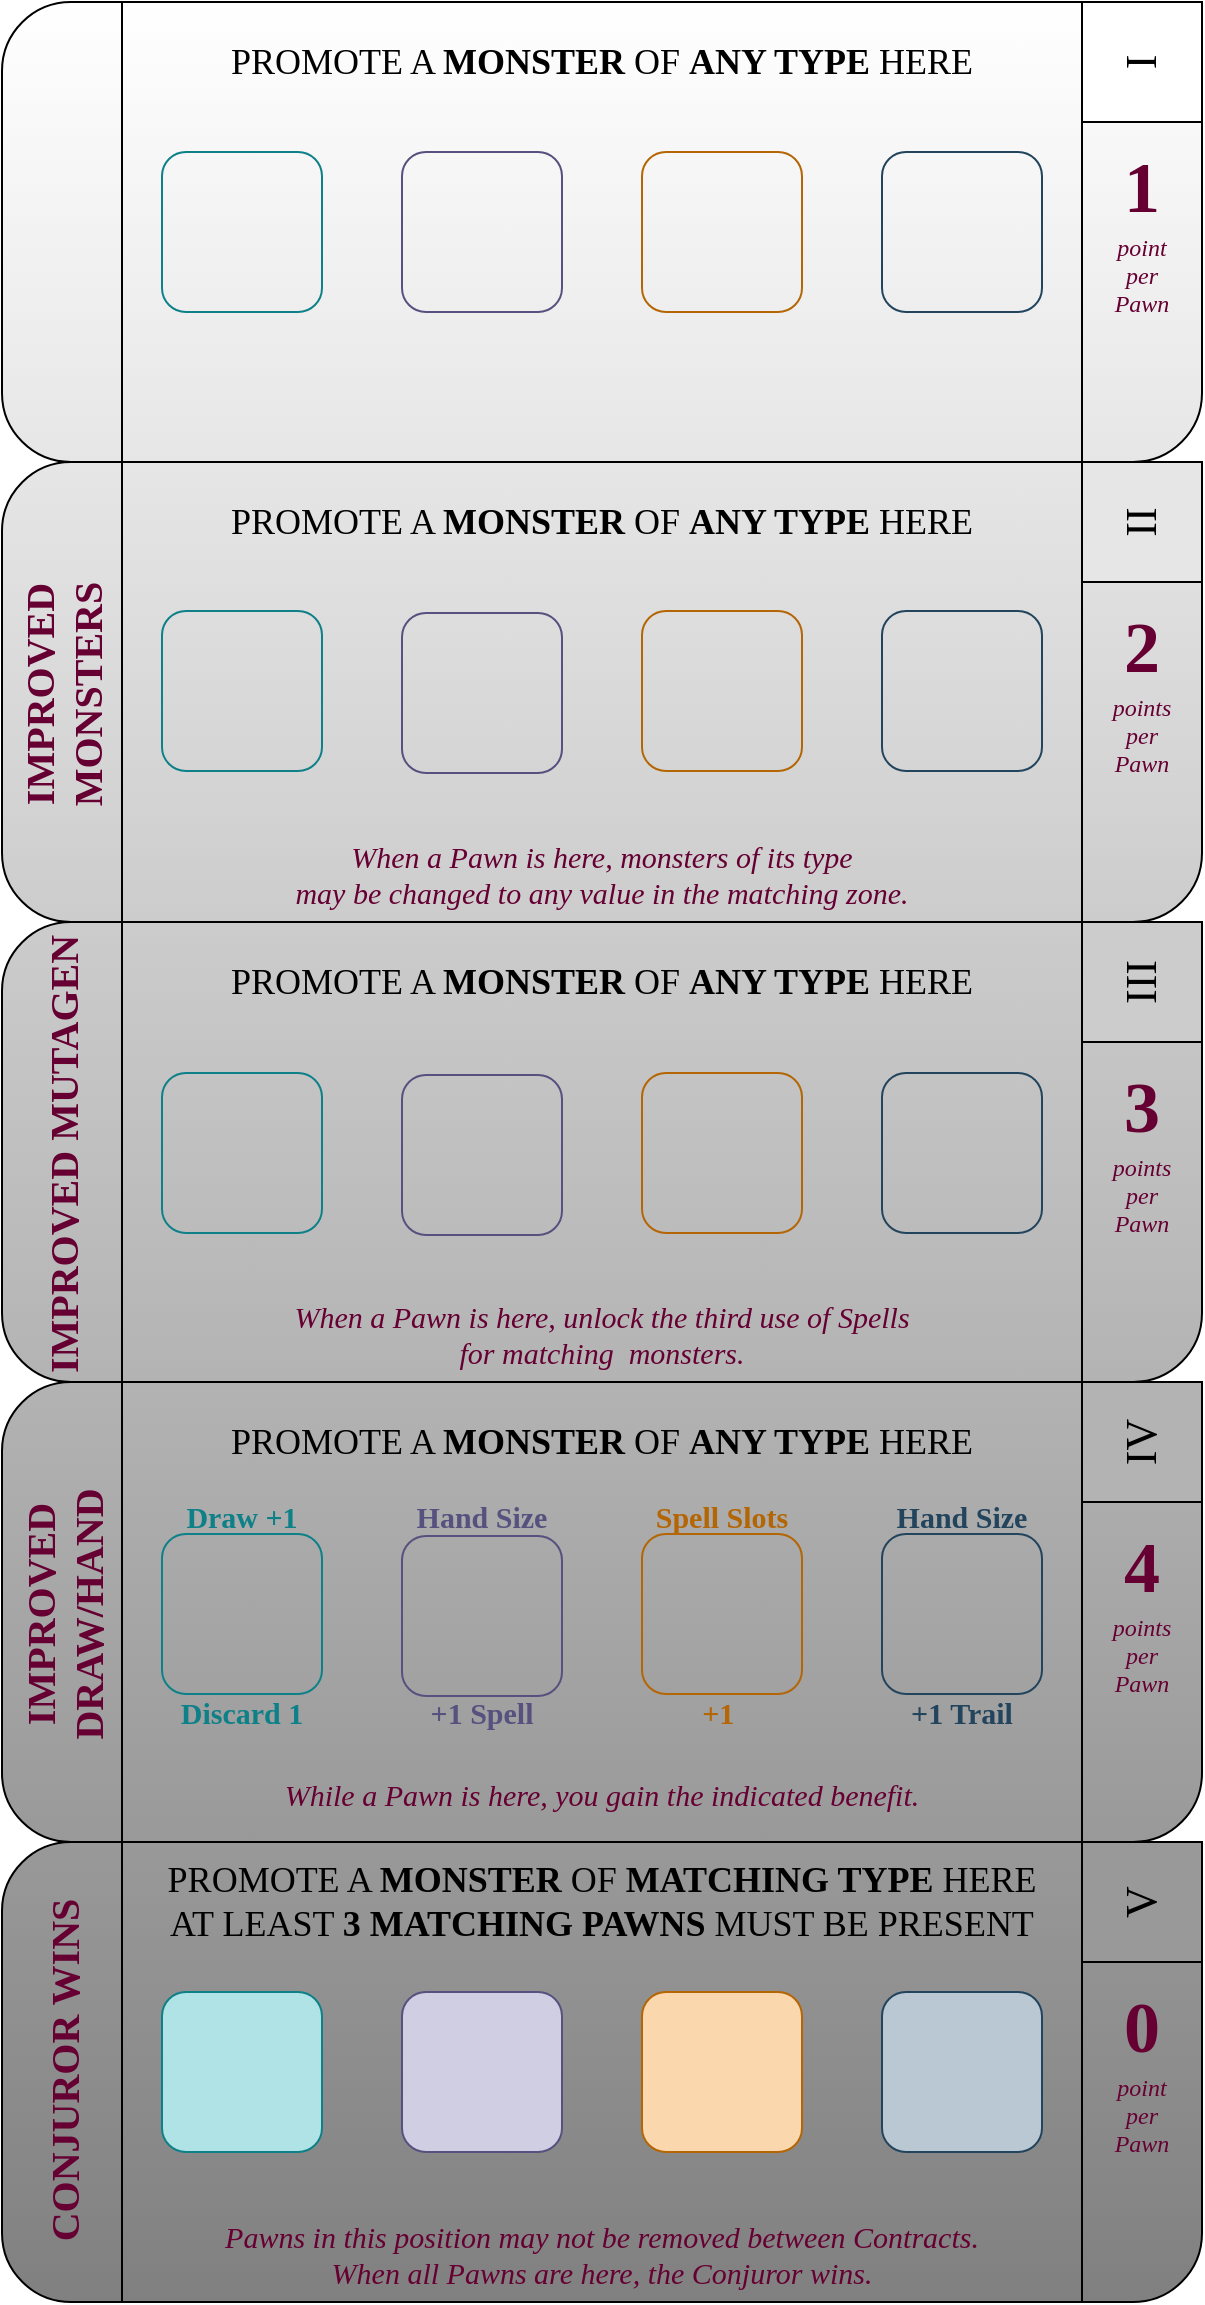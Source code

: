 <mxfile version="20.5.1" type="github">
  <diagram id="prtHgNgQTEPvFCAcTncT" name="Page-1">
    <mxGraphModel dx="1247" dy="710" grid="1" gridSize="10" guides="1" tooltips="1" connect="1" arrows="1" fold="1" page="1" pageScale="1" pageWidth="827" pageHeight="1169" math="0" shadow="0">
      <root>
        <mxCell id="0" />
        <mxCell id="1" parent="0" />
        <mxCell id="g3FacJts447bwH2BUUsu-43" value="" style="shape=process;whiteSpace=wrap;html=1;backgroundOutline=1;rounded=1;gradientColor=#E6E6E6;fillColor=#FFFFFF;strokeColor=default;" parent="1" vertex="1">
          <mxGeometry x="80" y="9" width="600" height="230" as="geometry" />
        </mxCell>
        <mxCell id="g3FacJts447bwH2BUUsu-56" value="" style="shape=process;whiteSpace=wrap;html=1;backgroundOutline=1;rounded=1;gradientColor=#CCCCCC;fillColor=#E6E6E6;strokeColor=default;" parent="1" vertex="1">
          <mxGeometry x="80" y="239" width="600" height="230" as="geometry" />
        </mxCell>
        <mxCell id="g3FacJts447bwH2BUUsu-67" value="" style="shape=process;whiteSpace=wrap;html=1;backgroundOutline=1;rounded=1;fillColor=#CCCCCC;gradientColor=#B3B3B3;strokeColor=default;" parent="1" vertex="1">
          <mxGeometry x="80" y="469" width="600" height="230" as="geometry" />
        </mxCell>
        <mxCell id="g3FacJts447bwH2BUUsu-77" value="" style="shape=process;whiteSpace=wrap;html=1;backgroundOutline=1;fillColor=#B3B3B3;strokeColor=default;rounded=1;gradientColor=#999999;" parent="1" vertex="1">
          <mxGeometry x="80" y="699" width="600" height="230" as="geometry" />
        </mxCell>
        <mxCell id="g3FacJts447bwH2BUUsu-108" value="" style="shape=process;whiteSpace=wrap;html=1;backgroundOutline=1;rounded=1;fillColor=#999999;gradientColor=#808080;strokeColor=default;" parent="1" vertex="1">
          <mxGeometry x="80" y="929" width="600" height="230" as="geometry" />
        </mxCell>
        <mxCell id="g3FacJts447bwH2BUUsu-45" value="" style="rounded=1;whiteSpace=wrap;html=1;aspect=fixed;fillColor=none;strokeColor=#56517e;rounded=1;" parent="1" vertex="1">
          <mxGeometry x="280" y="84" width="80" height="80" as="geometry" />
        </mxCell>
        <mxCell id="g3FacJts447bwH2BUUsu-44" value="" style="rounded=1;whiteSpace=wrap;html=1;aspect=fixed;fillColor=none;strokeColor=#0e8088;rounded=1;" parent="1" vertex="1">
          <mxGeometry x="160" y="84" width="80" height="80" as="geometry" />
        </mxCell>
        <mxCell id="g3FacJts447bwH2BUUsu-46" value="" style="rounded=1;whiteSpace=wrap;html=1;aspect=fixed;fillColor=none;strokeColor=#23445d;rounded=1;" parent="1" vertex="1">
          <mxGeometry x="520" y="84" width="80" height="80" as="geometry" />
        </mxCell>
        <mxCell id="g3FacJts447bwH2BUUsu-47" value="" style="rounded=1;whiteSpace=wrap;html=1;aspect=fixed;fillColor=none;strokeColor=#b46504;rounded=1;" parent="1" vertex="1">
          <mxGeometry x="400" y="84" width="80" height="80" as="geometry" />
        </mxCell>
        <mxCell id="g3FacJts447bwH2BUUsu-59" value="" style="rounded=1;whiteSpace=wrap;html=1;aspect=fixed;fillColor=none;strokeColor=#23445d;rounded=1;fontColor=#23445D;fontFamily=Gentium Book Basic;fontSize=14;fontSource=https%3A%2F%2Ffonts.googleapis.com%2Fcss%3Ffamily%3DGentium%2BBook%2BBasic;fontStyle=0;verticalAlign=middle;" parent="1" vertex="1">
          <mxGeometry x="520" y="313.5" width="80" height="80" as="geometry" />
        </mxCell>
        <mxCell id="g3FacJts447bwH2BUUsu-60" value="" style="rounded=1;whiteSpace=wrap;html=1;aspect=fixed;fillColor=none;strokeColor=#b46504;rounded=1;fontColor=#B46504;fontFamily=Gentium Book Basic;fontSize=14;fontSource=https%3A%2F%2Ffonts.googleapis.com%2Fcss%3Ffamily%3DGentium%2BBook%2BBasic;fontStyle=0;verticalAlign=middle;" parent="1" vertex="1">
          <mxGeometry x="400" y="313.5" width="80" height="80" as="geometry" />
        </mxCell>
        <mxCell id="xXZptcnk_brkqJqVmBfV-121" value="&lt;font style=&quot;font-size: 20px;&quot;&gt;IMPROVED DRAW/HAND&lt;br style=&quot;font-size: 20px;&quot;&gt;&lt;/font&gt;" style="text;html=1;strokeColor=none;fillColor=none;align=center;verticalAlign=middle;whiteSpace=wrap;horizontal=0;fontStyle=1;rounded=0;fontColor=#660033;fontFamily=Gentium Book Basic;fontSource=https%3A%2F%2Ffonts.googleapis.com%2Fcss%3Ffamily%3DGentium%2BBook%2BBasic;fontSize=20;" parent="1" vertex="1">
          <mxGeometry x="80" y="701" width="60" height="229" as="geometry" />
        </mxCell>
        <mxCell id="xXZptcnk_brkqJqVmBfV-132" value="&lt;font style=&quot;font-size: 22px;&quot;&gt;I&lt;/font&gt;" style="whiteSpace=wrap;html=1;aspect=fixed;labelBackgroundColor=none;labelBorderColor=none;fontSize=22;fontColor=#000000;fillColor=#FFFFFF;gradientColor=none;verticalAlign=middle;horizontal=0;fontFamily=Luxurious Roman;fontSource=https%3A%2F%2Ffonts.googleapis.com%2Fcss%3Ffamily%3DLuxurious%2BRoman;fontStyle=0" parent="1" vertex="1">
          <mxGeometry x="620" y="9" width="60" height="60" as="geometry" />
        </mxCell>
        <mxCell id="R0jju0OTF_589DZmGp97-9" value="&lt;font style=&quot;font-size: 20px&quot;&gt;IMPROVED MONSTERS&lt;br style=&quot;font-size: 20px&quot;&gt;&lt;/font&gt;" style="text;html=1;strokeColor=none;fillColor=none;align=center;verticalAlign=middle;whiteSpace=wrap;horizontal=0;fontStyle=1;rounded=0;fontColor=#660033;fontFamily=Gentium Book Basic;fontSource=https%3A%2F%2Ffonts.googleapis.com%2Fcss%3Ffamily%3DGentium%2BBook%2BBasic;fontSize=20;" parent="1" vertex="1">
          <mxGeometry x="80" y="240" width="60" height="230" as="geometry" />
        </mxCell>
        <mxCell id="ZHAniX2luiYQjnmn3kyG-10" value="&lt;font color=&quot;#b46504&quot; style=&quot;font-size: 15px&quot;&gt;+&lt;font face=&quot;Luxurious Roman&quot; data-font-src=&quot;https://fonts.googleapis.com/css?family=Luxurious+Roman&quot;&gt;1&lt;/font&gt;&amp;nbsp;&lt;/font&gt;" style="text;html=1;strokeColor=none;fillColor=none;align=center;verticalAlign=middle;whiteSpace=wrap;rounded=0;fontSize=15;spacingLeft=6;spacingRight=6;fontFamily=Gentium Book Basic;fontSource=https%3A%2F%2Ffonts.googleapis.com%2Fcss%3Ffamily%3DGentium%2BBook%2BBasic;fontStyle=1" parent="1" vertex="1">
          <mxGeometry x="395" y="854" width="90" height="20" as="geometry" />
        </mxCell>
        <mxCell id="ZHAniX2luiYQjnmn3kyG-14" value="&lt;font color=&quot;#660033&quot; style=&quot;font-size: 15px;&quot;&gt;When a Pawn is here, monsters of its type&lt;br&gt;may be&amp;nbsp;changed to any value in the matching zone.&lt;/font&gt;" style="text;html=1;strokeColor=none;fillColor=none;align=center;verticalAlign=middle;whiteSpace=wrap;rounded=0;fontSize=15;spacingLeft=3;spacingRight=3;fontFamily=Georgia;fontStyle=2;" parent="1" vertex="1">
          <mxGeometry x="140" y="430" width="480" height="30" as="geometry" />
        </mxCell>
        <mxCell id="ZHAniX2luiYQjnmn3kyG-29" value="&lt;font color=&quot;#660033&quot;&gt;While a Pawn is here, you gain the indicated benefit.&lt;/font&gt;" style="text;html=1;strokeColor=none;fillColor=none;align=center;verticalAlign=middle;whiteSpace=wrap;rounded=0;fontSize=15;spacingLeft=3;spacingRight=3;fontFamily=Georgia;fontStyle=2" parent="1" vertex="1">
          <mxGeometry x="140" y="890" width="480" height="30" as="geometry" />
        </mxCell>
        <mxCell id="oXEXAH-3kzme5YINiiaa-7" value="&lt;font style=&quot;font-size: 20px;&quot;&gt;IMPROVED MUTAGEN&lt;br style=&quot;font-size: 20px;&quot;&gt;&lt;/font&gt;" style="text;html=1;strokeColor=none;fillColor=none;align=center;verticalAlign=middle;whiteSpace=wrap;horizontal=0;fontStyle=1;rounded=0;fontColor=#660033;fontFamily=Gentium Book Basic;fontSource=https%3A%2F%2Ffonts.googleapis.com%2Fcss%3Ffamily%3DGentium%2BBook%2BBasic;fontSize=20;" parent="1" vertex="1">
          <mxGeometry x="80" y="470" width="60" height="230" as="geometry" />
        </mxCell>
        <mxCell id="oXEXAH-3kzme5YINiiaa-9" value="&lt;span&gt;&lt;font style=&quot;font-size: 36px&quot; face=&quot;Luxurious Roman&quot; data-font-src=&quot;https://fonts.googleapis.com/css?family=Luxurious+Roman&quot;&gt;&lt;b&gt;3&lt;/b&gt;&lt;/font&gt;&lt;br&gt;&lt;i&gt;points&lt;br&gt;per&lt;br&gt;Pawn&lt;/i&gt;&lt;br&gt;&lt;/span&gt;" style="text;html=1;strokeColor=none;fillColor=none;align=center;verticalAlign=middle;whiteSpace=wrap;rounded=0;fontSize=12;fontColor=#660033;labelBackgroundColor=none;fontFamily=Georgia;" parent="1" vertex="1">
          <mxGeometry x="620" y="469" width="60" height="230" as="geometry" />
        </mxCell>
        <mxCell id="oXEXAH-3kzme5YINiiaa-10" value="&lt;span&gt;&lt;font style=&quot;font-size: 36px&quot; face=&quot;Luxurious Roman&quot; data-font-src=&quot;https://fonts.googleapis.com/css?family=Luxurious+Roman&quot;&gt;&lt;b&gt;2&lt;/b&gt;&lt;/font&gt;&lt;br&gt;&lt;i&gt;points&lt;br&gt;per&lt;br&gt;Pawn&lt;/i&gt;&lt;br&gt;&lt;/span&gt;" style="text;html=1;strokeColor=none;fillColor=none;align=center;verticalAlign=middle;whiteSpace=wrap;rounded=0;fontSize=12;fontColor=#660033;labelBackgroundColor=none;fontFamily=Georgia;" parent="1" vertex="1">
          <mxGeometry x="620" y="239" width="60" height="230" as="geometry" />
        </mxCell>
        <mxCell id="oXEXAH-3kzme5YINiiaa-11" value="&lt;span&gt;&lt;span style=&quot;font-size: 36px&quot;&gt;&lt;b&gt;&lt;font face=&quot;Luxurious Roman&quot; data-font-src=&quot;https://fonts.googleapis.com/css?family=Luxurious+Roman&quot;&gt;4&lt;/font&gt;&lt;/b&gt;&lt;/span&gt;&lt;br&gt;&lt;i&gt;points&lt;br&gt;per&lt;br&gt;Pawn&lt;/i&gt;&lt;br&gt;&lt;/span&gt;" style="text;html=1;strokeColor=none;fillColor=none;align=center;verticalAlign=middle;whiteSpace=wrap;rounded=0;fontSize=12;fontColor=#660033;labelBackgroundColor=none;fontFamily=Georgia;" parent="1" vertex="1">
          <mxGeometry x="620" y="699" width="60" height="230" as="geometry" />
        </mxCell>
        <mxCell id="8KatNTizSnMYKGegr9bk-1" value="V" style="whiteSpace=wrap;html=1;aspect=fixed;labelBackgroundColor=none;labelBorderColor=none;fontSize=22;fontColor=#000000;fillColor=#999999;gradientColor=none;verticalAlign=middle;horizontal=0;fontFamily=Luxurious Roman;fontSource=https%3A%2F%2Ffonts.googleapis.com%2Fcss%3Ffamily%3DLuxurious%2BRoman;fontStyle=0" parent="1" vertex="1">
          <mxGeometry x="620" y="929" width="60" height="60" as="geometry" />
        </mxCell>
        <mxCell id="8KatNTizSnMYKGegr9bk-2" value="&lt;font style=&quot;font-size: 22px;&quot;&gt;II&lt;br style=&quot;font-size: 22px;&quot;&gt;&lt;/font&gt;" style="whiteSpace=wrap;html=1;aspect=fixed;labelBackgroundColor=none;labelBorderColor=none;fontSize=22;fontColor=#000000;fillColor=#E6E6E6;gradientColor=none;verticalAlign=middle;horizontal=0;fontFamily=Luxurious Roman;fontSource=https%3A%2F%2Ffonts.googleapis.com%2Fcss%3Ffamily%3DLuxurious%2BRoman;fontStyle=0" parent="1" vertex="1">
          <mxGeometry x="620" y="239" width="60" height="60" as="geometry" />
        </mxCell>
        <mxCell id="8KatNTizSnMYKGegr9bk-3" value="&lt;font style=&quot;font-size: 22px&quot;&gt;III&lt;br style=&quot;font-size: 22px&quot;&gt;&lt;/font&gt;" style="whiteSpace=wrap;html=1;aspect=fixed;labelBackgroundColor=none;labelBorderColor=none;fontSize=22;fontColor=#000000;fillColor=#CCCCCC;gradientColor=none;verticalAlign=middle;horizontal=0;fontFamily=Luxurious Roman;fontSource=https%3A%2F%2Ffonts.googleapis.com%2Fcss%3Ffamily%3DLuxurious%2BRoman;fontStyle=0" parent="1" vertex="1">
          <mxGeometry x="620" y="469" width="60" height="60" as="geometry" />
        </mxCell>
        <mxCell id="8KatNTizSnMYKGegr9bk-4" value="&lt;font style=&quot;font-size: 22px;&quot;&gt;&lt;font style=&quot;font-size: 22px;&quot;&gt;IV&lt;/font&gt;&lt;br style=&quot;font-size: 22px;&quot;&gt;&lt;/font&gt;" style="whiteSpace=wrap;html=1;aspect=fixed;labelBackgroundColor=none;labelBorderColor=none;fontSize=22;fontColor=#000000;fillColor=#B3B3B3;gradientColor=none;verticalAlign=middle;horizontal=0;fontFamily=Luxurious Roman;fontSource=https%3A%2F%2Ffonts.googleapis.com%2Fcss%3Ffamily%3DLuxurious%2BRoman;fontStyle=0" parent="1" vertex="1">
          <mxGeometry x="620" y="699" width="60" height="60" as="geometry" />
        </mxCell>
        <mxCell id="_O27XECYRmZ1K9vp6goM-3" value="&lt;span&gt;&lt;span style=&quot;font-size: 36px&quot;&gt;&lt;b&gt;&lt;font face=&quot;Luxurious Roman&quot; data-font-src=&quot;https://fonts.googleapis.com/css?family=Luxurious+Roman&quot;&gt;1&lt;/font&gt;&lt;/b&gt;&lt;/span&gt;&lt;br&gt;&lt;i&gt;point&lt;br&gt;per&lt;br&gt;Pawn&lt;/i&gt;&lt;br&gt;&lt;/span&gt;" style="text;html=1;strokeColor=none;fillColor=none;align=center;verticalAlign=middle;whiteSpace=wrap;rounded=0;fontSize=12;fontColor=#660033;labelBackgroundColor=none;fontFamily=Georgia;" parent="1" vertex="1">
          <mxGeometry x="620" y="9" width="60" height="230" as="geometry" />
        </mxCell>
        <mxCell id="_O27XECYRmZ1K9vp6goM-4" value="&lt;span style=&quot;font-size: 18px&quot;&gt;PROMOTE A &lt;b&gt;MONSTER&amp;nbsp;&lt;/b&gt;OF &lt;b style=&quot;font-size: 18px&quot;&gt;ANY TYPE&amp;nbsp;&lt;/b&gt;HERE&lt;br style=&quot;font-size: 18px&quot;&gt;&lt;/span&gt;" style="text;html=1;strokeColor=none;fillColor=none;align=center;verticalAlign=middle;whiteSpace=wrap;rounded=1;fontFamily=Gentium Book Basic;fontStyle=0;fontSize=18;fontSource=https%3A%2F%2Ffonts.googleapis.com%2Fcss%3Ffamily%3DGentium%2BBook%2BBasic;" parent="1" vertex="1">
          <mxGeometry x="140" y="24" width="480" height="30" as="geometry" />
        </mxCell>
        <mxCell id="_O27XECYRmZ1K9vp6goM-7" value="&lt;span style=&quot;font-size: 18px&quot;&gt;PROMOTE A &lt;span style=&quot;font-size: 18px;&quot;&gt;&lt;b&gt;MONSTER&lt;/b&gt;&lt;/span&gt;&amp;nbsp;OF &lt;span style=&quot;font-size: 18px;&quot;&gt;&lt;b&gt;MATCHING TYPE&lt;/b&gt;&lt;/span&gt;&amp;nbsp;HERE&lt;br&gt;AT LEAST &lt;b&gt;3 MATCHING PAWNS&lt;/b&gt;&amp;nbsp;MUST BE PRESENT&lt;br style=&quot;font-size: 18px&quot;&gt;&lt;/span&gt;" style="text;html=1;strokeColor=none;fillColor=none;align=center;verticalAlign=middle;whiteSpace=wrap;rounded=1;fontFamily=Gentium Book Basic;fontStyle=0;fontSize=18;fontSource=https%3A%2F%2Ffonts.googleapis.com%2Fcss%3Ffamily%3DGentium%2BBook%2BBasic;" parent="1" vertex="1">
          <mxGeometry x="140" y="944" width="480" height="30" as="geometry" />
        </mxCell>
        <mxCell id="_O27XECYRmZ1K9vp6goM-14" value="&lt;font color=&quot;#660033&quot; style=&quot;font-size: 15px;&quot;&gt;When a Pawn is here, unlock the third use of Spells&lt;br&gt;for matching&amp;nbsp; monsters.&lt;/font&gt;" style="text;html=1;strokeColor=none;fillColor=none;align=center;verticalAlign=middle;whiteSpace=wrap;rounded=0;fontSize=15;spacingLeft=3;spacingRight=3;fontFamily=Georgia;fontStyle=2;" parent="1" vertex="1">
          <mxGeometry x="140" y="660" width="480" height="30" as="geometry" />
        </mxCell>
        <mxCell id="_O27XECYRmZ1K9vp6goM-15" value="&lt;span&gt;&lt;span style=&quot;font-size: 36px&quot;&gt;&lt;b&gt;&lt;font face=&quot;Luxurious Roman&quot; data-font-src=&quot;https://fonts.googleapis.com/css?family=Luxurious+Roman&quot;&gt;0&lt;/font&gt;&lt;/b&gt;&lt;/span&gt;&lt;br&gt;&lt;i&gt;point&lt;br&gt;per&lt;br&gt;Pawn&lt;/i&gt;&lt;br&gt;&lt;/span&gt;" style="text;html=1;strokeColor=none;fillColor=none;align=center;verticalAlign=middle;whiteSpace=wrap;rounded=0;fontSize=12;fontColor=#660033;labelBackgroundColor=none;fontFamily=Georgia;" parent="1" vertex="1">
          <mxGeometry x="620" y="929" width="60" height="230" as="geometry" />
        </mxCell>
        <mxCell id="_O27XECYRmZ1K9vp6goM-16" value="&lt;font color=&quot;#660033&quot;&gt;Pawns in this position may not be removed between Contracts.&lt;br&gt;When all Pawns are here, the Conjuror wins.&lt;/font&gt;" style="text;html=1;strokeColor=none;fillColor=none;align=center;verticalAlign=middle;whiteSpace=wrap;rounded=0;fontSize=15;spacingLeft=3;spacingRight=3;fontFamily=Georgia;fontStyle=2" parent="1" vertex="1">
          <mxGeometry x="140" y="1120" width="480" height="30" as="geometry" />
        </mxCell>
        <mxCell id="_O27XECYRmZ1K9vp6goM-17" value="" style="rounded=1;whiteSpace=wrap;html=1;aspect=fixed;fillColor=#d0cee2;strokeColor=#56517e;rounded=1;" parent="1" vertex="1">
          <mxGeometry x="280" y="1004" width="80" height="80" as="geometry" />
        </mxCell>
        <mxCell id="_O27XECYRmZ1K9vp6goM-18" value="" style="rounded=1;whiteSpace=wrap;html=1;aspect=fixed;fillColor=#b0e3e6;strokeColor=#0e8088;rounded=1;" parent="1" vertex="1">
          <mxGeometry x="160" y="1004" width="80" height="80" as="geometry" />
        </mxCell>
        <mxCell id="_O27XECYRmZ1K9vp6goM-19" value="" style="rounded=1;whiteSpace=wrap;html=1;aspect=fixed;fillColor=#bac8d3;strokeColor=#23445d;rounded=1;" parent="1" vertex="1">
          <mxGeometry x="520" y="1004" width="80" height="80" as="geometry" />
        </mxCell>
        <mxCell id="_O27XECYRmZ1K9vp6goM-20" value="" style="rounded=1;whiteSpace=wrap;html=1;aspect=fixed;fillColor=#fad7ac;strokeColor=#b46504;rounded=1;" parent="1" vertex="1">
          <mxGeometry x="400" y="1004" width="80" height="80" as="geometry" />
        </mxCell>
        <mxCell id="_O27XECYRmZ1K9vp6goM-22" value="&lt;font style=&quot;font-size: 20px;&quot;&gt;CONJUROR WINS&lt;br style=&quot;font-size: 20px;&quot;&gt;&lt;/font&gt;" style="text;html=1;strokeColor=none;fillColor=none;align=center;verticalAlign=middle;whiteSpace=wrap;horizontal=0;fontStyle=1;rounded=0;fontColor=#660033;fontFamily=Gentium Book Basic;fontSource=https%3A%2F%2Ffonts.googleapis.com%2Fcss%3Ffamily%3DGentium%2BBook%2BBasic;fontSize=20;" parent="1" vertex="1">
          <mxGeometry x="80" y="929" width="60" height="229" as="geometry" />
        </mxCell>
        <mxCell id="_O27XECYRmZ1K9vp6goM-23" value="&lt;font color=&quot;#56517e&quot;&gt;+&lt;font face=&quot;Luxurious Roman&quot; data-font-src=&quot;https://fonts.googleapis.com/css?family=Luxurious+Roman&quot;&gt;1&lt;/font&gt;&amp;nbsp;Spell&lt;/font&gt;" style="text;html=1;strokeColor=none;fillColor=none;align=center;verticalAlign=middle;whiteSpace=wrap;rounded=0;fontSize=15;spacingLeft=6;spacingRight=6;fontFamily=Gentium Book Basic;fontSource=https%3A%2F%2Ffonts.googleapis.com%2Fcss%3Ffamily%3DGentium%2BBook%2BBasic;fontStyle=1" parent="1" vertex="1">
          <mxGeometry x="275" y="854" width="90" height="20" as="geometry" />
        </mxCell>
        <mxCell id="_O27XECYRmZ1K9vp6goM-24" value="&lt;font color=&quot;#0e8088&quot;&gt;Draw +1&lt;/font&gt;" style="text;html=1;strokeColor=none;fillColor=none;align=center;verticalAlign=middle;whiteSpace=wrap;rounded=0;fontSize=15;spacingLeft=6;spacingRight=6;fontFamily=Gentium Book Basic;fontSource=https%3A%2F%2Ffonts.googleapis.com%2Fcss%3Ffamily%3DGentium%2BBook%2BBasic;fontStyle=1" parent="1" vertex="1">
          <mxGeometry x="155" y="758" width="90" height="16" as="geometry" />
        </mxCell>
        <mxCell id="_O27XECYRmZ1K9vp6goM-25" value="&lt;font color=&quot;#23445d&quot;&gt;&lt;font data-font-src=&quot;https://fonts.googleapis.com/css?family=Luxurious+Roman&quot;&gt;+&lt;/font&gt;&lt;font data-font-src=&quot;https://fonts.googleapis.com/css?family=Luxurious+Roman&quot; face=&quot;Luxurious Roman&quot;&gt;1 Trail&lt;/font&gt;&lt;/font&gt;" style="text;html=1;strokeColor=none;fillColor=none;align=center;verticalAlign=middle;whiteSpace=wrap;rounded=0;fontSize=15;spacingLeft=6;spacingRight=6;fontFamily=Gentium Book Basic;fontSource=https%3A%2F%2Ffonts.googleapis.com%2Fcss%3Ffamily%3DGentium%2BBook%2BBasic;fontStyle=1" parent="1" vertex="1">
          <mxGeometry x="515" y="854" width="90" height="20" as="geometry" />
        </mxCell>
        <mxCell id="_O27XECYRmZ1K9vp6goM-27" value="&lt;font color=&quot;#56517e&quot;&gt;Hand Size&lt;/font&gt;" style="text;html=1;strokeColor=none;fillColor=none;align=center;verticalAlign=middle;whiteSpace=wrap;rounded=0;fontSize=15;spacingLeft=6;spacingRight=6;fontFamily=Gentium Book Basic;fontSource=https%3A%2F%2Ffonts.googleapis.com%2Fcss%3Ffamily%3DGentium%2BBook%2BBasic;fontStyle=1" parent="1" vertex="1">
          <mxGeometry x="275" y="758" width="90" height="16" as="geometry" />
        </mxCell>
        <mxCell id="_O27XECYRmZ1K9vp6goM-28" value="&lt;font color=&quot;#b46504&quot;&gt;Spell Slots&lt;/font&gt;" style="text;html=1;strokeColor=none;fillColor=none;align=center;verticalAlign=middle;whiteSpace=wrap;rounded=0;fontSize=15;spacingLeft=6;spacingRight=6;fontFamily=Gentium Book Basic;fontSource=https%3A%2F%2Ffonts.googleapis.com%2Fcss%3Ffamily%3DGentium%2BBook%2BBasic;fontStyle=1" parent="1" vertex="1">
          <mxGeometry x="395" y="758" width="90" height="16" as="geometry" />
        </mxCell>
        <mxCell id="_O27XECYRmZ1K9vp6goM-30" value="&lt;font color=&quot;#23445d&quot;&gt;Hand Size&lt;/font&gt;" style="text;html=1;strokeColor=none;fillColor=none;align=center;verticalAlign=middle;whiteSpace=wrap;rounded=0;fontSize=15;spacingLeft=6;spacingRight=6;fontFamily=Gentium Book Basic;fontSource=https%3A%2F%2Ffonts.googleapis.com%2Fcss%3Ffamily%3DGentium%2BBook%2BBasic;fontStyle=1" parent="1" vertex="1">
          <mxGeometry x="515" y="758" width="90" height="16" as="geometry" />
        </mxCell>
        <mxCell id="_O27XECYRmZ1K9vp6goM-32" value="&lt;font color=&quot;#0e8088&quot;&gt;Discard 1&lt;/font&gt;" style="text;html=1;strokeColor=none;fillColor=none;align=center;verticalAlign=middle;whiteSpace=wrap;rounded=0;fontSize=15;spacingLeft=6;spacingRight=6;fontFamily=Gentium Book Basic;fontSource=https%3A%2F%2Ffonts.googleapis.com%2Fcss%3Ffamily%3DGentium%2BBook%2BBasic;fontStyle=1" parent="1" vertex="1">
          <mxGeometry x="155" y="854" width="90" height="20" as="geometry" />
        </mxCell>
        <mxCell id="_O27XECYRmZ1K9vp6goM-33" value="" style="rounded=1;whiteSpace=wrap;html=1;aspect=fixed;fillColor=none;strokeColor=#56517e;rounded=1;fontColor=#56517E;fontFamily=Gentium Book Basic;fontSize=14;fontSource=https%3A%2F%2Ffonts.googleapis.com%2Fcss%3Ffamily%3DGentium%2BBook%2BBasic;fontStyle=0;verticalAlign=middle;" parent="1" vertex="1">
          <mxGeometry x="280" y="314.5" width="80" height="80" as="geometry" />
        </mxCell>
        <mxCell id="_O27XECYRmZ1K9vp6goM-34" value="" style="rounded=1;whiteSpace=wrap;html=1;aspect=fixed;fillColor=none;strokeColor=#0e8088;rounded=1;fontColor=#0E8088;fontFamily=Gentium Book Basic;fontSize=14;fontSource=https%3A%2F%2Ffonts.googleapis.com%2Fcss%3Ffamily%3DGentium%2BBook%2BBasic;fontStyle=0;verticalAlign=middle;" parent="1" vertex="1">
          <mxGeometry x="160" y="313.5" width="80" height="80" as="geometry" />
        </mxCell>
        <mxCell id="N3HB90B6lU-1khJb8GJW-1" value="" style="rounded=1;whiteSpace=wrap;html=1;aspect=fixed;fillColor=none;strokeColor=#23445d;rounded=1;fontColor=#23445D;fontFamily=Gentium Book Basic;fontSize=14;fontSource=https%3A%2F%2Ffonts.googleapis.com%2Fcss%3Ffamily%3DGentium%2BBook%2BBasic;fontStyle=0;verticalAlign=middle;" parent="1" vertex="1">
          <mxGeometry x="520" y="544.5" width="80" height="80" as="geometry" />
        </mxCell>
        <mxCell id="N3HB90B6lU-1khJb8GJW-2" value="" style="rounded=1;whiteSpace=wrap;html=1;aspect=fixed;fillColor=none;strokeColor=#b46504;rounded=1;fontColor=#B46504;fontFamily=Gentium Book Basic;fontSize=14;fontSource=https%3A%2F%2Ffonts.googleapis.com%2Fcss%3Ffamily%3DGentium%2BBook%2BBasic;fontStyle=0;verticalAlign=middle;" parent="1" vertex="1">
          <mxGeometry x="400" y="544.5" width="80" height="80" as="geometry" />
        </mxCell>
        <mxCell id="N3HB90B6lU-1khJb8GJW-3" value="" style="rounded=1;whiteSpace=wrap;html=1;aspect=fixed;fillColor=none;strokeColor=#56517e;rounded=1;fontColor=#56517E;fontFamily=Gentium Book Basic;fontSize=14;fontSource=https%3A%2F%2Ffonts.googleapis.com%2Fcss%3Ffamily%3DGentium%2BBook%2BBasic;fontStyle=0;verticalAlign=middle;" parent="1" vertex="1">
          <mxGeometry x="280" y="545.5" width="80" height="80" as="geometry" />
        </mxCell>
        <mxCell id="N3HB90B6lU-1khJb8GJW-4" value="" style="rounded=1;whiteSpace=wrap;html=1;aspect=fixed;fillColor=none;strokeColor=#0e8088;rounded=1;fontColor=#0E8088;fontFamily=Gentium Book Basic;fontSize=14;fontSource=https%3A%2F%2Ffonts.googleapis.com%2Fcss%3Ffamily%3DGentium%2BBook%2BBasic;fontStyle=0;verticalAlign=middle;" parent="1" vertex="1">
          <mxGeometry x="160" y="544.5" width="80" height="80" as="geometry" />
        </mxCell>
        <mxCell id="4puakNMa-LfbzIZQXIiP-5" value="" style="rounded=1;whiteSpace=wrap;html=1;aspect=fixed;fillColor=none;strokeColor=#23445d;rounded=1;fontColor=#23445D;fontFamily=Gentium Book Basic;fontSize=14;fontSource=https%3A%2F%2Ffonts.googleapis.com%2Fcss%3Ffamily%3DGentium%2BBook%2BBasic;fontStyle=0;verticalAlign=middle;" vertex="1" parent="1">
          <mxGeometry x="520" y="775" width="80" height="80" as="geometry" />
        </mxCell>
        <mxCell id="4puakNMa-LfbzIZQXIiP-6" value="" style="rounded=1;whiteSpace=wrap;html=1;aspect=fixed;fillColor=none;strokeColor=#b46504;rounded=1;fontColor=#B46504;fontFamily=Gentium Book Basic;fontSize=14;fontSource=https%3A%2F%2Ffonts.googleapis.com%2Fcss%3Ffamily%3DGentium%2BBook%2BBasic;fontStyle=0;verticalAlign=middle;" vertex="1" parent="1">
          <mxGeometry x="400" y="775" width="80" height="80" as="geometry" />
        </mxCell>
        <mxCell id="4puakNMa-LfbzIZQXIiP-7" value="" style="rounded=1;whiteSpace=wrap;html=1;aspect=fixed;fillColor=none;strokeColor=#56517e;rounded=1;fontColor=#56517E;fontFamily=Gentium Book Basic;fontSize=14;fontSource=https%3A%2F%2Ffonts.googleapis.com%2Fcss%3Ffamily%3DGentium%2BBook%2BBasic;fontStyle=0;verticalAlign=middle;" vertex="1" parent="1">
          <mxGeometry x="280" y="776" width="80" height="80" as="geometry" />
        </mxCell>
        <mxCell id="4puakNMa-LfbzIZQXIiP-8" value="" style="rounded=1;whiteSpace=wrap;html=1;aspect=fixed;fillColor=none;strokeColor=#0e8088;rounded=1;fontColor=#0E8088;fontFamily=Gentium Book Basic;fontSize=14;fontSource=https%3A%2F%2Ffonts.googleapis.com%2Fcss%3Ffamily%3DGentium%2BBook%2BBasic;fontStyle=0;verticalAlign=middle;" vertex="1" parent="1">
          <mxGeometry x="160" y="775" width="80" height="80" as="geometry" />
        </mxCell>
        <mxCell id="4puakNMa-LfbzIZQXIiP-9" value="&lt;span style=&quot;font-size: 18px&quot;&gt;PROMOTE A &lt;b&gt;MONSTER&amp;nbsp;&lt;/b&gt;OF &lt;b style=&quot;font-size: 18px&quot;&gt;ANY TYPE&amp;nbsp;&lt;/b&gt;HERE&lt;br style=&quot;font-size: 18px&quot;&gt;&lt;/span&gt;" style="text;html=1;strokeColor=none;fillColor=none;align=center;verticalAlign=middle;whiteSpace=wrap;rounded=1;fontFamily=Gentium Book Basic;fontStyle=0;fontSize=18;fontSource=https%3A%2F%2Ffonts.googleapis.com%2Fcss%3Ffamily%3DGentium%2BBook%2BBasic;" vertex="1" parent="1">
          <mxGeometry x="140" y="254" width="480" height="30" as="geometry" />
        </mxCell>
        <mxCell id="4puakNMa-LfbzIZQXIiP-10" value="&lt;span style=&quot;font-size: 18px&quot;&gt;PROMOTE A &lt;b&gt;MONSTER&amp;nbsp;&lt;/b&gt;OF &lt;b style=&quot;font-size: 18px&quot;&gt;ANY TYPE&amp;nbsp;&lt;/b&gt;HERE&lt;br style=&quot;font-size: 18px&quot;&gt;&lt;/span&gt;" style="text;html=1;strokeColor=none;fillColor=none;align=center;verticalAlign=middle;whiteSpace=wrap;rounded=1;fontFamily=Gentium Book Basic;fontStyle=0;fontSize=18;fontSource=https%3A%2F%2Ffonts.googleapis.com%2Fcss%3Ffamily%3DGentium%2BBook%2BBasic;" vertex="1" parent="1">
          <mxGeometry x="140" y="484" width="480" height="30" as="geometry" />
        </mxCell>
        <mxCell id="4puakNMa-LfbzIZQXIiP-11" value="&lt;span style=&quot;font-size: 18px&quot;&gt;PROMOTE A &lt;b&gt;MONSTER&amp;nbsp;&lt;/b&gt;OF &lt;b style=&quot;font-size: 18px&quot;&gt;ANY TYPE&amp;nbsp;&lt;/b&gt;HERE&lt;br style=&quot;font-size: 18px&quot;&gt;&lt;/span&gt;" style="text;html=1;strokeColor=none;fillColor=none;align=center;verticalAlign=middle;whiteSpace=wrap;rounded=1;fontFamily=Gentium Book Basic;fontStyle=0;fontSize=18;fontSource=https%3A%2F%2Ffonts.googleapis.com%2Fcss%3Ffamily%3DGentium%2BBook%2BBasic;" vertex="1" parent="1">
          <mxGeometry x="140" y="714" width="480" height="30" as="geometry" />
        </mxCell>
      </root>
    </mxGraphModel>
  </diagram>
</mxfile>
